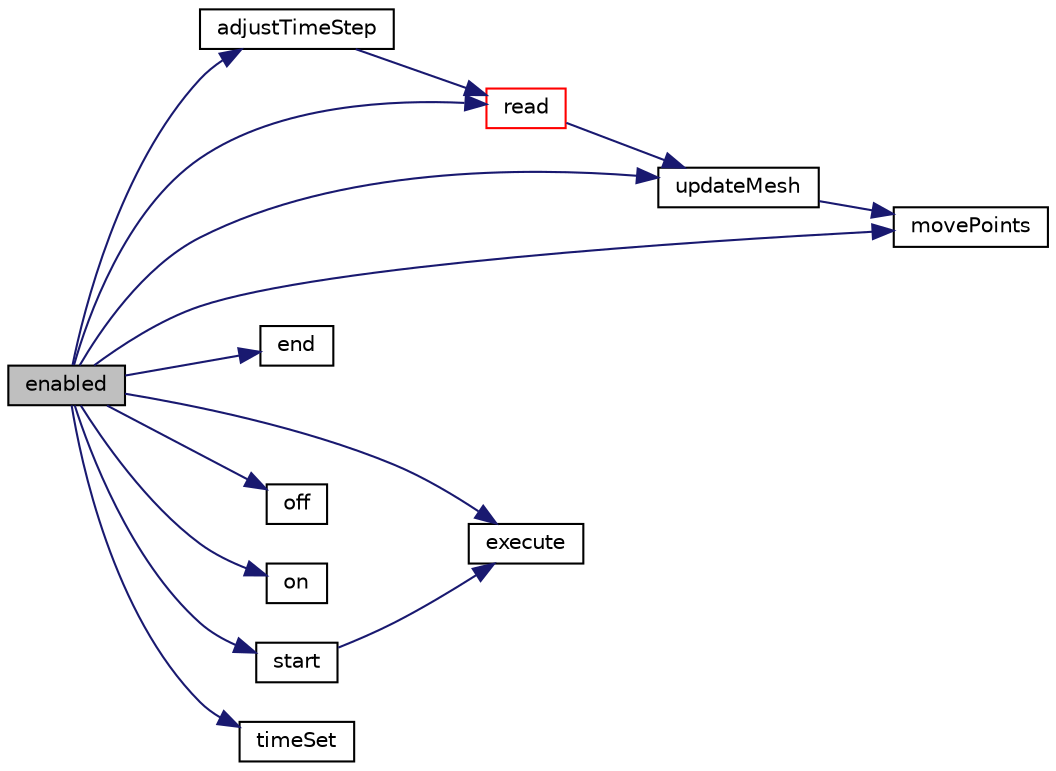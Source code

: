 digraph "enabled"
{
  bgcolor="transparent";
  edge [fontname="Helvetica",fontsize="10",labelfontname="Helvetica",labelfontsize="10"];
  node [fontname="Helvetica",fontsize="10",shape=record];
  rankdir="LR";
  Node1 [label="enabled",height=0.2,width=0.4,color="black", fillcolor="grey75", style="filled", fontcolor="black"];
  Node1 -> Node2 [color="midnightblue",fontsize="10",style="solid",fontname="Helvetica"];
  Node2 [label="adjustTimeStep",height=0.2,width=0.4,color="black",URL="$a02342.html#a8a88aad980720a56ff0ff3254f885bf9",tooltip="Called at the end of Time::adjustDeltaT() if adjustTime is true. "];
  Node2 -> Node3 [color="midnightblue",fontsize="10",style="solid",fontname="Helvetica"];
  Node3 [label="read",height=0.2,width=0.4,color="red",URL="$a02342.html#afac0600fef97b05534a595ce00b272ed",tooltip="Read and set the function object if its data have changed. "];
  Node3 -> Node4 [color="midnightblue",fontsize="10",style="solid",fontname="Helvetica"];
  Node4 [label="updateMesh",height=0.2,width=0.4,color="black",URL="$a02342.html#a9c8cde0b192708d622d874f8cc2df66d",tooltip="Update for changes of mesh. "];
  Node4 -> Node5 [color="midnightblue",fontsize="10",style="solid",fontname="Helvetica"];
  Node5 [label="movePoints",height=0.2,width=0.4,color="black",URL="$a02342.html#a66fa500d6452898eb1bb9342e534f6aa",tooltip="Update for changes of mesh. "];
  Node1 -> Node6 [color="midnightblue",fontsize="10",style="solid",fontname="Helvetica"];
  Node6 [label="end",height=0.2,width=0.4,color="black",URL="$a02342.html#af545ab12986d2fe462f1013c3bafb5f3",tooltip="Called when Time::run() determines that the time-loop exits. "];
  Node1 -> Node7 [color="midnightblue",fontsize="10",style="solid",fontname="Helvetica"];
  Node7 [label="execute",height=0.2,width=0.4,color="black",URL="$a02342.html#a134fe72050d78b4d132056902ae60f65",tooltip="Called at each ++ or += of the time-loop. "];
  Node1 -> Node5 [color="midnightblue",fontsize="10",style="solid",fontname="Helvetica"];
  Node1 -> Node8 [color="midnightblue",fontsize="10",style="solid",fontname="Helvetica"];
  Node8 [label="off",height=0.2,width=0.4,color="black",URL="$a02342.html#a2f241b422ebdbd7a570178ceaebdd2fa",tooltip="Switch the function object off. "];
  Node1 -> Node9 [color="midnightblue",fontsize="10",style="solid",fontname="Helvetica"];
  Node9 [label="on",height=0.2,width=0.4,color="black",URL="$a02342.html#af5a2f93105e0a24634af5793d2c5c5b8",tooltip="Switch the function object on. "];
  Node1 -> Node3 [color="midnightblue",fontsize="10",style="solid",fontname="Helvetica"];
  Node1 -> Node10 [color="midnightblue",fontsize="10",style="solid",fontname="Helvetica"];
  Node10 [label="start",height=0.2,width=0.4,color="black",URL="$a02342.html#aad5997aaaa2d622f0ca57f8b24a51a7b",tooltip="Called at the start of the time-loop. "];
  Node10 -> Node7 [color="midnightblue",fontsize="10",style="solid",fontname="Helvetica"];
  Node1 -> Node11 [color="midnightblue",fontsize="10",style="solid",fontname="Helvetica"];
  Node11 [label="timeSet",height=0.2,width=0.4,color="black",URL="$a02342.html#ad684acd61b0868602bf3e52d09960a64",tooltip="Called when time was set at the end of the Time::operator++. "];
  Node1 -> Node4 [color="midnightblue",fontsize="10",style="solid",fontname="Helvetica"];
}
